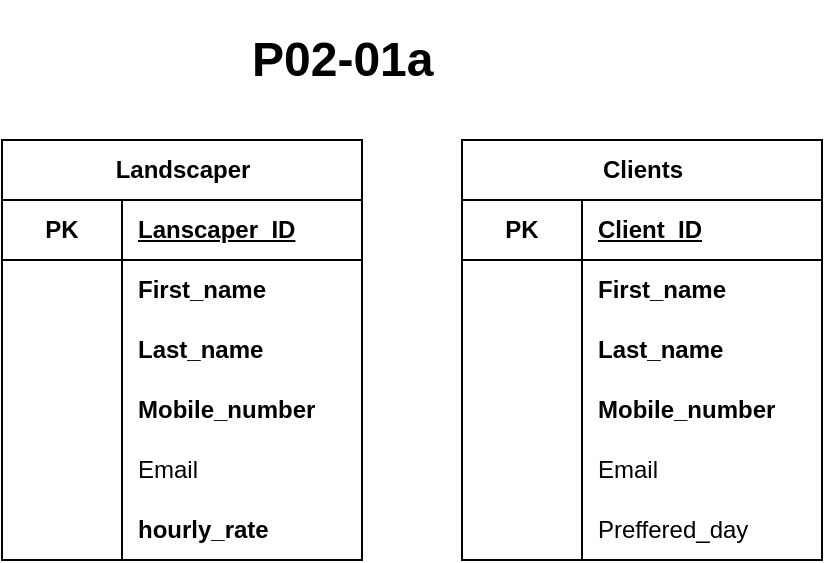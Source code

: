 <mxfile version="21.7.5" type="device" pages="3">
  <diagram name="P02-01a" id="8rlnsnydjbTaOSt92JZn">
    <mxGraphModel dx="1036" dy="623" grid="1" gridSize="10" guides="1" tooltips="1" connect="1" arrows="1" fold="1" page="1" pageScale="1" pageWidth="850" pageHeight="1100" math="0" shadow="0">
      <root>
        <mxCell id="0" />
        <mxCell id="1" parent="0" />
        <mxCell id="gQ7VVWa4qdXKdMs_PGCE-3" value="Landscaper" style="shape=table;startSize=30;container=1;collapsible=1;childLayout=tableLayout;fixedRows=1;rowLines=0;fontStyle=1;align=center;resizeLast=1;html=1;" parent="1" vertex="1">
          <mxGeometry x="30" y="120" width="180" height="210" as="geometry" />
        </mxCell>
        <mxCell id="gQ7VVWa4qdXKdMs_PGCE-4" value="" style="shape=tableRow;horizontal=0;startSize=0;swimlaneHead=0;swimlaneBody=0;fillColor=none;collapsible=0;dropTarget=0;points=[[0,0.5],[1,0.5]];portConstraint=eastwest;top=0;left=0;right=0;bottom=1;" parent="gQ7VVWa4qdXKdMs_PGCE-3" vertex="1">
          <mxGeometry y="30" width="180" height="30" as="geometry" />
        </mxCell>
        <mxCell id="gQ7VVWa4qdXKdMs_PGCE-5" value="PK" style="shape=partialRectangle;connectable=0;fillColor=none;top=0;left=0;bottom=0;right=0;fontStyle=1;overflow=hidden;whiteSpace=wrap;html=1;" parent="gQ7VVWa4qdXKdMs_PGCE-4" vertex="1">
          <mxGeometry width="60" height="30" as="geometry">
            <mxRectangle width="60" height="30" as="alternateBounds" />
          </mxGeometry>
        </mxCell>
        <mxCell id="gQ7VVWa4qdXKdMs_PGCE-6" value="Lanscaper_ID" style="shape=partialRectangle;connectable=0;fillColor=none;top=0;left=0;bottom=0;right=0;align=left;spacingLeft=6;fontStyle=5;overflow=hidden;whiteSpace=wrap;html=1;" parent="gQ7VVWa4qdXKdMs_PGCE-4" vertex="1">
          <mxGeometry x="60" width="120" height="30" as="geometry">
            <mxRectangle width="120" height="30" as="alternateBounds" />
          </mxGeometry>
        </mxCell>
        <mxCell id="gQ7VVWa4qdXKdMs_PGCE-7" value="" style="shape=tableRow;horizontal=0;startSize=0;swimlaneHead=0;swimlaneBody=0;fillColor=none;collapsible=0;dropTarget=0;points=[[0,0.5],[1,0.5]];portConstraint=eastwest;top=0;left=0;right=0;bottom=0;" parent="gQ7VVWa4qdXKdMs_PGCE-3" vertex="1">
          <mxGeometry y="60" width="180" height="30" as="geometry" />
        </mxCell>
        <mxCell id="gQ7VVWa4qdXKdMs_PGCE-8" value="" style="shape=partialRectangle;connectable=0;fillColor=none;top=0;left=0;bottom=0;right=0;editable=1;overflow=hidden;whiteSpace=wrap;html=1;" parent="gQ7VVWa4qdXKdMs_PGCE-7" vertex="1">
          <mxGeometry width="60" height="30" as="geometry">
            <mxRectangle width="60" height="30" as="alternateBounds" />
          </mxGeometry>
        </mxCell>
        <mxCell id="gQ7VVWa4qdXKdMs_PGCE-9" value="First_name" style="shape=partialRectangle;connectable=0;fillColor=none;top=0;left=0;bottom=0;right=0;align=left;spacingLeft=6;overflow=hidden;whiteSpace=wrap;html=1;fontStyle=1" parent="gQ7VVWa4qdXKdMs_PGCE-7" vertex="1">
          <mxGeometry x="60" width="120" height="30" as="geometry">
            <mxRectangle width="120" height="30" as="alternateBounds" />
          </mxGeometry>
        </mxCell>
        <mxCell id="gQ7VVWa4qdXKdMs_PGCE-10" value="" style="shape=tableRow;horizontal=0;startSize=0;swimlaneHead=0;swimlaneBody=0;fillColor=none;collapsible=0;dropTarget=0;points=[[0,0.5],[1,0.5]];portConstraint=eastwest;top=0;left=0;right=0;bottom=0;" parent="gQ7VVWa4qdXKdMs_PGCE-3" vertex="1">
          <mxGeometry y="90" width="180" height="30" as="geometry" />
        </mxCell>
        <mxCell id="gQ7VVWa4qdXKdMs_PGCE-11" value="" style="shape=partialRectangle;connectable=0;fillColor=none;top=0;left=0;bottom=0;right=0;editable=1;overflow=hidden;whiteSpace=wrap;html=1;" parent="gQ7VVWa4qdXKdMs_PGCE-10" vertex="1">
          <mxGeometry width="60" height="30" as="geometry">
            <mxRectangle width="60" height="30" as="alternateBounds" />
          </mxGeometry>
        </mxCell>
        <mxCell id="gQ7VVWa4qdXKdMs_PGCE-12" value="Last_name" style="shape=partialRectangle;connectable=0;fillColor=none;top=0;left=0;bottom=0;right=0;align=left;spacingLeft=6;overflow=hidden;whiteSpace=wrap;html=1;fontStyle=1" parent="gQ7VVWa4qdXKdMs_PGCE-10" vertex="1">
          <mxGeometry x="60" width="120" height="30" as="geometry">
            <mxRectangle width="120" height="30" as="alternateBounds" />
          </mxGeometry>
        </mxCell>
        <mxCell id="gQ7VVWa4qdXKdMs_PGCE-13" value="" style="shape=tableRow;horizontal=0;startSize=0;swimlaneHead=0;swimlaneBody=0;fillColor=none;collapsible=0;dropTarget=0;points=[[0,0.5],[1,0.5]];portConstraint=eastwest;top=0;left=0;right=0;bottom=0;" parent="gQ7VVWa4qdXKdMs_PGCE-3" vertex="1">
          <mxGeometry y="120" width="180" height="30" as="geometry" />
        </mxCell>
        <mxCell id="gQ7VVWa4qdXKdMs_PGCE-14" value="" style="shape=partialRectangle;connectable=0;fillColor=none;top=0;left=0;bottom=0;right=0;editable=1;overflow=hidden;whiteSpace=wrap;html=1;fontStyle=1" parent="gQ7VVWa4qdXKdMs_PGCE-13" vertex="1">
          <mxGeometry width="60" height="30" as="geometry">
            <mxRectangle width="60" height="30" as="alternateBounds" />
          </mxGeometry>
        </mxCell>
        <mxCell id="gQ7VVWa4qdXKdMs_PGCE-15" value="Mobile_number" style="shape=partialRectangle;connectable=0;fillColor=none;top=0;left=0;bottom=0;right=0;align=left;spacingLeft=6;overflow=hidden;whiteSpace=wrap;html=1;fontStyle=1" parent="gQ7VVWa4qdXKdMs_PGCE-13" vertex="1">
          <mxGeometry x="60" width="120" height="30" as="geometry">
            <mxRectangle width="120" height="30" as="alternateBounds" />
          </mxGeometry>
        </mxCell>
        <mxCell id="gQ7VVWa4qdXKdMs_PGCE-16" value="" style="shape=tableRow;horizontal=0;startSize=0;swimlaneHead=0;swimlaneBody=0;fillColor=none;collapsible=0;dropTarget=0;points=[[0,0.5],[1,0.5]];portConstraint=eastwest;top=0;left=0;right=0;bottom=0;" parent="gQ7VVWa4qdXKdMs_PGCE-3" vertex="1">
          <mxGeometry y="150" width="180" height="30" as="geometry" />
        </mxCell>
        <mxCell id="gQ7VVWa4qdXKdMs_PGCE-17" value="" style="shape=partialRectangle;connectable=0;fillColor=none;top=0;left=0;bottom=0;right=0;editable=1;overflow=hidden;whiteSpace=wrap;html=1;" parent="gQ7VVWa4qdXKdMs_PGCE-16" vertex="1">
          <mxGeometry width="60" height="30" as="geometry">
            <mxRectangle width="60" height="30" as="alternateBounds" />
          </mxGeometry>
        </mxCell>
        <mxCell id="gQ7VVWa4qdXKdMs_PGCE-18" value="Email" style="shape=partialRectangle;connectable=0;fillColor=none;top=0;left=0;bottom=0;right=0;align=left;spacingLeft=6;overflow=hidden;whiteSpace=wrap;html=1;" parent="gQ7VVWa4qdXKdMs_PGCE-16" vertex="1">
          <mxGeometry x="60" width="120" height="30" as="geometry">
            <mxRectangle width="120" height="30" as="alternateBounds" />
          </mxGeometry>
        </mxCell>
        <mxCell id="gQ7VVWa4qdXKdMs_PGCE-19" value="" style="shape=tableRow;horizontal=0;startSize=0;swimlaneHead=0;swimlaneBody=0;fillColor=none;collapsible=0;dropTarget=0;points=[[0,0.5],[1,0.5]];portConstraint=eastwest;top=0;left=0;right=0;bottom=0;" parent="gQ7VVWa4qdXKdMs_PGCE-3" vertex="1">
          <mxGeometry y="180" width="180" height="30" as="geometry" />
        </mxCell>
        <mxCell id="gQ7VVWa4qdXKdMs_PGCE-20" value="" style="shape=partialRectangle;connectable=0;fillColor=none;top=0;left=0;bottom=0;right=0;editable=1;overflow=hidden;whiteSpace=wrap;html=1;" parent="gQ7VVWa4qdXKdMs_PGCE-19" vertex="1">
          <mxGeometry width="60" height="30" as="geometry">
            <mxRectangle width="60" height="30" as="alternateBounds" />
          </mxGeometry>
        </mxCell>
        <mxCell id="gQ7VVWa4qdXKdMs_PGCE-21" value="hourly_rate" style="shape=partialRectangle;connectable=0;fillColor=none;top=0;left=0;bottom=0;right=0;align=left;spacingLeft=6;overflow=hidden;whiteSpace=wrap;html=1;fontStyle=1" parent="gQ7VVWa4qdXKdMs_PGCE-19" vertex="1">
          <mxGeometry x="60" width="120" height="30" as="geometry">
            <mxRectangle width="120" height="30" as="alternateBounds" />
          </mxGeometry>
        </mxCell>
        <mxCell id="gQ7VVWa4qdXKdMs_PGCE-22" value="Clients" style="shape=table;startSize=30;container=1;collapsible=1;childLayout=tableLayout;fixedRows=1;rowLines=0;fontStyle=1;align=center;resizeLast=1;html=1;" parent="1" vertex="1">
          <mxGeometry x="260" y="120" width="180" height="210" as="geometry" />
        </mxCell>
        <mxCell id="gQ7VVWa4qdXKdMs_PGCE-23" value="" style="shape=tableRow;horizontal=0;startSize=0;swimlaneHead=0;swimlaneBody=0;fillColor=none;collapsible=0;dropTarget=0;points=[[0,0.5],[1,0.5]];portConstraint=eastwest;top=0;left=0;right=0;bottom=1;" parent="gQ7VVWa4qdXKdMs_PGCE-22" vertex="1">
          <mxGeometry y="30" width="180" height="30" as="geometry" />
        </mxCell>
        <mxCell id="gQ7VVWa4qdXKdMs_PGCE-24" value="PK" style="shape=partialRectangle;connectable=0;fillColor=none;top=0;left=0;bottom=0;right=0;fontStyle=1;overflow=hidden;whiteSpace=wrap;html=1;" parent="gQ7VVWa4qdXKdMs_PGCE-23" vertex="1">
          <mxGeometry width="60" height="30" as="geometry">
            <mxRectangle width="60" height="30" as="alternateBounds" />
          </mxGeometry>
        </mxCell>
        <mxCell id="gQ7VVWa4qdXKdMs_PGCE-25" value="Client_ID" style="shape=partialRectangle;connectable=0;fillColor=none;top=0;left=0;bottom=0;right=0;align=left;spacingLeft=6;fontStyle=5;overflow=hidden;whiteSpace=wrap;html=1;" parent="gQ7VVWa4qdXKdMs_PGCE-23" vertex="1">
          <mxGeometry x="60" width="120" height="30" as="geometry">
            <mxRectangle width="120" height="30" as="alternateBounds" />
          </mxGeometry>
        </mxCell>
        <mxCell id="gQ7VVWa4qdXKdMs_PGCE-26" value="" style="shape=tableRow;horizontal=0;startSize=0;swimlaneHead=0;swimlaneBody=0;fillColor=none;collapsible=0;dropTarget=0;points=[[0,0.5],[1,0.5]];portConstraint=eastwest;top=0;left=0;right=0;bottom=0;" parent="gQ7VVWa4qdXKdMs_PGCE-22" vertex="1">
          <mxGeometry y="60" width="180" height="30" as="geometry" />
        </mxCell>
        <mxCell id="gQ7VVWa4qdXKdMs_PGCE-27" value="" style="shape=partialRectangle;connectable=0;fillColor=none;top=0;left=0;bottom=0;right=0;editable=1;overflow=hidden;whiteSpace=wrap;html=1;" parent="gQ7VVWa4qdXKdMs_PGCE-26" vertex="1">
          <mxGeometry width="60" height="30" as="geometry">
            <mxRectangle width="60" height="30" as="alternateBounds" />
          </mxGeometry>
        </mxCell>
        <mxCell id="gQ7VVWa4qdXKdMs_PGCE-28" value="First_name" style="shape=partialRectangle;connectable=0;fillColor=none;top=0;left=0;bottom=0;right=0;align=left;spacingLeft=6;overflow=hidden;whiteSpace=wrap;html=1;fontStyle=1" parent="gQ7VVWa4qdXKdMs_PGCE-26" vertex="1">
          <mxGeometry x="60" width="120" height="30" as="geometry">
            <mxRectangle width="120" height="30" as="alternateBounds" />
          </mxGeometry>
        </mxCell>
        <mxCell id="gQ7VVWa4qdXKdMs_PGCE-29" value="" style="shape=tableRow;horizontal=0;startSize=0;swimlaneHead=0;swimlaneBody=0;fillColor=none;collapsible=0;dropTarget=0;points=[[0,0.5],[1,0.5]];portConstraint=eastwest;top=0;left=0;right=0;bottom=0;" parent="gQ7VVWa4qdXKdMs_PGCE-22" vertex="1">
          <mxGeometry y="90" width="180" height="30" as="geometry" />
        </mxCell>
        <mxCell id="gQ7VVWa4qdXKdMs_PGCE-30" value="" style="shape=partialRectangle;connectable=0;fillColor=none;top=0;left=0;bottom=0;right=0;editable=1;overflow=hidden;whiteSpace=wrap;html=1;" parent="gQ7VVWa4qdXKdMs_PGCE-29" vertex="1">
          <mxGeometry width="60" height="30" as="geometry">
            <mxRectangle width="60" height="30" as="alternateBounds" />
          </mxGeometry>
        </mxCell>
        <mxCell id="gQ7VVWa4qdXKdMs_PGCE-31" value="Last_name" style="shape=partialRectangle;connectable=0;fillColor=none;top=0;left=0;bottom=0;right=0;align=left;spacingLeft=6;overflow=hidden;whiteSpace=wrap;html=1;fontStyle=1" parent="gQ7VVWa4qdXKdMs_PGCE-29" vertex="1">
          <mxGeometry x="60" width="120" height="30" as="geometry">
            <mxRectangle width="120" height="30" as="alternateBounds" />
          </mxGeometry>
        </mxCell>
        <mxCell id="gQ7VVWa4qdXKdMs_PGCE-32" value="" style="shape=tableRow;horizontal=0;startSize=0;swimlaneHead=0;swimlaneBody=0;fillColor=none;collapsible=0;dropTarget=0;points=[[0,0.5],[1,0.5]];portConstraint=eastwest;top=0;left=0;right=0;bottom=0;" parent="gQ7VVWa4qdXKdMs_PGCE-22" vertex="1">
          <mxGeometry y="120" width="180" height="30" as="geometry" />
        </mxCell>
        <mxCell id="gQ7VVWa4qdXKdMs_PGCE-33" value="" style="shape=partialRectangle;connectable=0;fillColor=none;top=0;left=0;bottom=0;right=0;editable=1;overflow=hidden;whiteSpace=wrap;html=1;fontStyle=1" parent="gQ7VVWa4qdXKdMs_PGCE-32" vertex="1">
          <mxGeometry width="60" height="30" as="geometry">
            <mxRectangle width="60" height="30" as="alternateBounds" />
          </mxGeometry>
        </mxCell>
        <mxCell id="gQ7VVWa4qdXKdMs_PGCE-34" value="Mobile_number" style="shape=partialRectangle;connectable=0;fillColor=none;top=0;left=0;bottom=0;right=0;align=left;spacingLeft=6;overflow=hidden;whiteSpace=wrap;html=1;fontStyle=1" parent="gQ7VVWa4qdXKdMs_PGCE-32" vertex="1">
          <mxGeometry x="60" width="120" height="30" as="geometry">
            <mxRectangle width="120" height="30" as="alternateBounds" />
          </mxGeometry>
        </mxCell>
        <mxCell id="gQ7VVWa4qdXKdMs_PGCE-35" value="" style="shape=tableRow;horizontal=0;startSize=0;swimlaneHead=0;swimlaneBody=0;fillColor=none;collapsible=0;dropTarget=0;points=[[0,0.5],[1,0.5]];portConstraint=eastwest;top=0;left=0;right=0;bottom=0;" parent="gQ7VVWa4qdXKdMs_PGCE-22" vertex="1">
          <mxGeometry y="150" width="180" height="30" as="geometry" />
        </mxCell>
        <mxCell id="gQ7VVWa4qdXKdMs_PGCE-36" value="" style="shape=partialRectangle;connectable=0;fillColor=none;top=0;left=0;bottom=0;right=0;editable=1;overflow=hidden;whiteSpace=wrap;html=1;" parent="gQ7VVWa4qdXKdMs_PGCE-35" vertex="1">
          <mxGeometry width="60" height="30" as="geometry">
            <mxRectangle width="60" height="30" as="alternateBounds" />
          </mxGeometry>
        </mxCell>
        <mxCell id="gQ7VVWa4qdXKdMs_PGCE-37" value="Email" style="shape=partialRectangle;connectable=0;fillColor=none;top=0;left=0;bottom=0;right=0;align=left;spacingLeft=6;overflow=hidden;whiteSpace=wrap;html=1;" parent="gQ7VVWa4qdXKdMs_PGCE-35" vertex="1">
          <mxGeometry x="60" width="120" height="30" as="geometry">
            <mxRectangle width="120" height="30" as="alternateBounds" />
          </mxGeometry>
        </mxCell>
        <mxCell id="gQ7VVWa4qdXKdMs_PGCE-38" value="" style="shape=tableRow;horizontal=0;startSize=0;swimlaneHead=0;swimlaneBody=0;fillColor=none;collapsible=0;dropTarget=0;points=[[0,0.5],[1,0.5]];portConstraint=eastwest;top=0;left=0;right=0;bottom=0;" parent="gQ7VVWa4qdXKdMs_PGCE-22" vertex="1">
          <mxGeometry y="180" width="180" height="30" as="geometry" />
        </mxCell>
        <mxCell id="gQ7VVWa4qdXKdMs_PGCE-39" value="" style="shape=partialRectangle;connectable=0;fillColor=none;top=0;left=0;bottom=0;right=0;editable=1;overflow=hidden;whiteSpace=wrap;html=1;" parent="gQ7VVWa4qdXKdMs_PGCE-38" vertex="1">
          <mxGeometry width="60" height="30" as="geometry">
            <mxRectangle width="60" height="30" as="alternateBounds" />
          </mxGeometry>
        </mxCell>
        <mxCell id="gQ7VVWa4qdXKdMs_PGCE-40" value="Preffered_day" style="shape=partialRectangle;connectable=0;fillColor=none;top=0;left=0;bottom=0;right=0;align=left;spacingLeft=6;overflow=hidden;whiteSpace=wrap;html=1;" parent="gQ7VVWa4qdXKdMs_PGCE-38" vertex="1">
          <mxGeometry x="60" width="120" height="30" as="geometry">
            <mxRectangle width="120" height="30" as="alternateBounds" />
          </mxGeometry>
        </mxCell>
        <mxCell id="yGjc_L1FyHLTbpRSz5yt-1" value="&lt;h1&gt;P02-01a&lt;/h1&gt;" style="text;html=1;strokeColor=none;fillColor=none;spacing=5;spacingTop=-20;whiteSpace=wrap;overflow=hidden;rounded=0;" parent="1" vertex="1">
          <mxGeometry x="150" y="60" width="120" height="50" as="geometry" />
        </mxCell>
      </root>
    </mxGraphModel>
  </diagram>
  <diagram id="_jl4RVrK1EUsQB-1XkYa" name="P02-01b">
    <mxGraphModel dx="1036" dy="623" grid="1" gridSize="10" guides="1" tooltips="1" connect="1" arrows="1" fold="1" page="1" pageScale="1" pageWidth="850" pageHeight="1100" math="0" shadow="0">
      <root>
        <mxCell id="0" />
        <mxCell id="1" parent="0" />
        <mxCell id="8d0eR7FGKR-fixm2H99I-1" value="Landscaper" style="shape=table;startSize=30;container=1;collapsible=1;childLayout=tableLayout;fixedRows=1;rowLines=0;fontStyle=1;align=center;resizeLast=1;html=1;" parent="1" vertex="1">
          <mxGeometry x="20" y="150" width="180" height="210" as="geometry" />
        </mxCell>
        <mxCell id="8d0eR7FGKR-fixm2H99I-2" value="" style="shape=tableRow;horizontal=0;startSize=0;swimlaneHead=0;swimlaneBody=0;fillColor=none;collapsible=0;dropTarget=0;points=[[0,0.5],[1,0.5]];portConstraint=eastwest;top=0;left=0;right=0;bottom=1;" parent="8d0eR7FGKR-fixm2H99I-1" vertex="1">
          <mxGeometry y="30" width="180" height="30" as="geometry" />
        </mxCell>
        <mxCell id="8d0eR7FGKR-fixm2H99I-3" value="PK" style="shape=partialRectangle;connectable=0;fillColor=none;top=0;left=0;bottom=0;right=0;fontStyle=1;overflow=hidden;whiteSpace=wrap;html=1;" parent="8d0eR7FGKR-fixm2H99I-2" vertex="1">
          <mxGeometry width="60" height="30" as="geometry">
            <mxRectangle width="60" height="30" as="alternateBounds" />
          </mxGeometry>
        </mxCell>
        <mxCell id="8d0eR7FGKR-fixm2H99I-4" value="Lanscaper_ID" style="shape=partialRectangle;connectable=0;fillColor=none;top=0;left=0;bottom=0;right=0;align=left;spacingLeft=6;fontStyle=5;overflow=hidden;whiteSpace=wrap;html=1;" parent="8d0eR7FGKR-fixm2H99I-2" vertex="1">
          <mxGeometry x="60" width="120" height="30" as="geometry">
            <mxRectangle width="120" height="30" as="alternateBounds" />
          </mxGeometry>
        </mxCell>
        <mxCell id="8d0eR7FGKR-fixm2H99I-5" value="" style="shape=tableRow;horizontal=0;startSize=0;swimlaneHead=0;swimlaneBody=0;fillColor=none;collapsible=0;dropTarget=0;points=[[0,0.5],[1,0.5]];portConstraint=eastwest;top=0;left=0;right=0;bottom=0;" parent="8d0eR7FGKR-fixm2H99I-1" vertex="1">
          <mxGeometry y="60" width="180" height="30" as="geometry" />
        </mxCell>
        <mxCell id="8d0eR7FGKR-fixm2H99I-6" value="" style="shape=partialRectangle;connectable=0;fillColor=none;top=0;left=0;bottom=0;right=0;editable=1;overflow=hidden;whiteSpace=wrap;html=1;" parent="8d0eR7FGKR-fixm2H99I-5" vertex="1">
          <mxGeometry width="60" height="30" as="geometry">
            <mxRectangle width="60" height="30" as="alternateBounds" />
          </mxGeometry>
        </mxCell>
        <mxCell id="8d0eR7FGKR-fixm2H99I-7" value="First_name" style="shape=partialRectangle;connectable=0;fillColor=none;top=0;left=0;bottom=0;right=0;align=left;spacingLeft=6;overflow=hidden;whiteSpace=wrap;html=1;fontStyle=1" parent="8d0eR7FGKR-fixm2H99I-5" vertex="1">
          <mxGeometry x="60" width="120" height="30" as="geometry">
            <mxRectangle width="120" height="30" as="alternateBounds" />
          </mxGeometry>
        </mxCell>
        <mxCell id="8d0eR7FGKR-fixm2H99I-8" value="" style="shape=tableRow;horizontal=0;startSize=0;swimlaneHead=0;swimlaneBody=0;fillColor=none;collapsible=0;dropTarget=0;points=[[0,0.5],[1,0.5]];portConstraint=eastwest;top=0;left=0;right=0;bottom=0;" parent="8d0eR7FGKR-fixm2H99I-1" vertex="1">
          <mxGeometry y="90" width="180" height="30" as="geometry" />
        </mxCell>
        <mxCell id="8d0eR7FGKR-fixm2H99I-9" value="" style="shape=partialRectangle;connectable=0;fillColor=none;top=0;left=0;bottom=0;right=0;editable=1;overflow=hidden;whiteSpace=wrap;html=1;" parent="8d0eR7FGKR-fixm2H99I-8" vertex="1">
          <mxGeometry width="60" height="30" as="geometry">
            <mxRectangle width="60" height="30" as="alternateBounds" />
          </mxGeometry>
        </mxCell>
        <mxCell id="8d0eR7FGKR-fixm2H99I-10" value="Last_name" style="shape=partialRectangle;connectable=0;fillColor=none;top=0;left=0;bottom=0;right=0;align=left;spacingLeft=6;overflow=hidden;whiteSpace=wrap;html=1;fontStyle=1" parent="8d0eR7FGKR-fixm2H99I-8" vertex="1">
          <mxGeometry x="60" width="120" height="30" as="geometry">
            <mxRectangle width="120" height="30" as="alternateBounds" />
          </mxGeometry>
        </mxCell>
        <mxCell id="8d0eR7FGKR-fixm2H99I-11" value="" style="shape=tableRow;horizontal=0;startSize=0;swimlaneHead=0;swimlaneBody=0;fillColor=none;collapsible=0;dropTarget=0;points=[[0,0.5],[1,0.5]];portConstraint=eastwest;top=0;left=0;right=0;bottom=0;" parent="8d0eR7FGKR-fixm2H99I-1" vertex="1">
          <mxGeometry y="120" width="180" height="30" as="geometry" />
        </mxCell>
        <mxCell id="8d0eR7FGKR-fixm2H99I-12" value="" style="shape=partialRectangle;connectable=0;fillColor=none;top=0;left=0;bottom=0;right=0;editable=1;overflow=hidden;whiteSpace=wrap;html=1;fontStyle=1" parent="8d0eR7FGKR-fixm2H99I-11" vertex="1">
          <mxGeometry width="60" height="30" as="geometry">
            <mxRectangle width="60" height="30" as="alternateBounds" />
          </mxGeometry>
        </mxCell>
        <mxCell id="8d0eR7FGKR-fixm2H99I-13" value="Mobile_number" style="shape=partialRectangle;connectable=0;fillColor=none;top=0;left=0;bottom=0;right=0;align=left;spacingLeft=6;overflow=hidden;whiteSpace=wrap;html=1;fontStyle=1" parent="8d0eR7FGKR-fixm2H99I-11" vertex="1">
          <mxGeometry x="60" width="120" height="30" as="geometry">
            <mxRectangle width="120" height="30" as="alternateBounds" />
          </mxGeometry>
        </mxCell>
        <mxCell id="8d0eR7FGKR-fixm2H99I-14" value="" style="shape=tableRow;horizontal=0;startSize=0;swimlaneHead=0;swimlaneBody=0;fillColor=none;collapsible=0;dropTarget=0;points=[[0,0.5],[1,0.5]];portConstraint=eastwest;top=0;left=0;right=0;bottom=0;" parent="8d0eR7FGKR-fixm2H99I-1" vertex="1">
          <mxGeometry y="150" width="180" height="30" as="geometry" />
        </mxCell>
        <mxCell id="8d0eR7FGKR-fixm2H99I-15" value="" style="shape=partialRectangle;connectable=0;fillColor=none;top=0;left=0;bottom=0;right=0;editable=1;overflow=hidden;whiteSpace=wrap;html=1;" parent="8d0eR7FGKR-fixm2H99I-14" vertex="1">
          <mxGeometry width="60" height="30" as="geometry">
            <mxRectangle width="60" height="30" as="alternateBounds" />
          </mxGeometry>
        </mxCell>
        <mxCell id="8d0eR7FGKR-fixm2H99I-16" value="Email" style="shape=partialRectangle;connectable=0;fillColor=none;top=0;left=0;bottom=0;right=0;align=left;spacingLeft=6;overflow=hidden;whiteSpace=wrap;html=1;" parent="8d0eR7FGKR-fixm2H99I-14" vertex="1">
          <mxGeometry x="60" width="120" height="30" as="geometry">
            <mxRectangle width="120" height="30" as="alternateBounds" />
          </mxGeometry>
        </mxCell>
        <mxCell id="8d0eR7FGKR-fixm2H99I-17" value="" style="shape=tableRow;horizontal=0;startSize=0;swimlaneHead=0;swimlaneBody=0;fillColor=none;collapsible=0;dropTarget=0;points=[[0,0.5],[1,0.5]];portConstraint=eastwest;top=0;left=0;right=0;bottom=0;" parent="8d0eR7FGKR-fixm2H99I-1" vertex="1">
          <mxGeometry y="180" width="180" height="30" as="geometry" />
        </mxCell>
        <mxCell id="8d0eR7FGKR-fixm2H99I-18" value="" style="shape=partialRectangle;connectable=0;fillColor=none;top=0;left=0;bottom=0;right=0;editable=1;overflow=hidden;whiteSpace=wrap;html=1;fontStyle=1" parent="8d0eR7FGKR-fixm2H99I-17" vertex="1">
          <mxGeometry width="60" height="30" as="geometry">
            <mxRectangle width="60" height="30" as="alternateBounds" />
          </mxGeometry>
        </mxCell>
        <mxCell id="8d0eR7FGKR-fixm2H99I-19" value="hourly_rate" style="shape=partialRectangle;connectable=0;fillColor=none;top=0;left=0;bottom=0;right=0;align=left;spacingLeft=6;overflow=hidden;whiteSpace=wrap;html=1;fontStyle=1" parent="8d0eR7FGKR-fixm2H99I-17" vertex="1">
          <mxGeometry x="60" width="120" height="30" as="geometry">
            <mxRectangle width="120" height="30" as="alternateBounds" />
          </mxGeometry>
        </mxCell>
        <mxCell id="8d0eR7FGKR-fixm2H99I-20" value="Client" style="shape=table;startSize=30;container=1;collapsible=1;childLayout=tableLayout;fixedRows=1;rowLines=0;fontStyle=1;align=center;resizeLast=1;html=1;" parent="1" vertex="1">
          <mxGeometry x="520" y="170" width="180" height="240" as="geometry" />
        </mxCell>
        <mxCell id="8d0eR7FGKR-fixm2H99I-21" value="" style="shape=tableRow;horizontal=0;startSize=0;swimlaneHead=0;swimlaneBody=0;fillColor=none;collapsible=0;dropTarget=0;points=[[0,0.5],[1,0.5]];portConstraint=eastwest;top=0;left=0;right=0;bottom=1;" parent="8d0eR7FGKR-fixm2H99I-20" vertex="1">
          <mxGeometry y="30" width="180" height="30" as="geometry" />
        </mxCell>
        <mxCell id="8d0eR7FGKR-fixm2H99I-22" value="PK" style="shape=partialRectangle;connectable=0;fillColor=none;top=0;left=0;bottom=0;right=0;fontStyle=1;overflow=hidden;whiteSpace=wrap;html=1;" parent="8d0eR7FGKR-fixm2H99I-21" vertex="1">
          <mxGeometry width="60" height="30" as="geometry">
            <mxRectangle width="60" height="30" as="alternateBounds" />
          </mxGeometry>
        </mxCell>
        <mxCell id="8d0eR7FGKR-fixm2H99I-23" value="Client_ID" style="shape=partialRectangle;connectable=0;fillColor=none;top=0;left=0;bottom=0;right=0;align=left;spacingLeft=6;fontStyle=5;overflow=hidden;whiteSpace=wrap;html=1;" parent="8d0eR7FGKR-fixm2H99I-21" vertex="1">
          <mxGeometry x="60" width="120" height="30" as="geometry">
            <mxRectangle width="120" height="30" as="alternateBounds" />
          </mxGeometry>
        </mxCell>
        <mxCell id="8d0eR7FGKR-fixm2H99I-24" value="" style="shape=tableRow;horizontal=0;startSize=0;swimlaneHead=0;swimlaneBody=0;fillColor=none;collapsible=0;dropTarget=0;points=[[0,0.5],[1,0.5]];portConstraint=eastwest;top=0;left=0;right=0;bottom=0;" parent="8d0eR7FGKR-fixm2H99I-20" vertex="1">
          <mxGeometry y="60" width="180" height="30" as="geometry" />
        </mxCell>
        <mxCell id="8d0eR7FGKR-fixm2H99I-25" value="" style="shape=partialRectangle;connectable=0;fillColor=none;top=0;left=0;bottom=0;right=0;editable=1;overflow=hidden;whiteSpace=wrap;html=1;" parent="8d0eR7FGKR-fixm2H99I-24" vertex="1">
          <mxGeometry width="60" height="30" as="geometry">
            <mxRectangle width="60" height="30" as="alternateBounds" />
          </mxGeometry>
        </mxCell>
        <mxCell id="8d0eR7FGKR-fixm2H99I-26" value="First_name" style="shape=partialRectangle;connectable=0;fillColor=none;top=0;left=0;bottom=0;right=0;align=left;spacingLeft=6;overflow=hidden;whiteSpace=wrap;html=1;fontStyle=1" parent="8d0eR7FGKR-fixm2H99I-24" vertex="1">
          <mxGeometry x="60" width="120" height="30" as="geometry">
            <mxRectangle width="120" height="30" as="alternateBounds" />
          </mxGeometry>
        </mxCell>
        <mxCell id="8d0eR7FGKR-fixm2H99I-27" value="" style="shape=tableRow;horizontal=0;startSize=0;swimlaneHead=0;swimlaneBody=0;fillColor=none;collapsible=0;dropTarget=0;points=[[0,0.5],[1,0.5]];portConstraint=eastwest;top=0;left=0;right=0;bottom=0;" parent="8d0eR7FGKR-fixm2H99I-20" vertex="1">
          <mxGeometry y="90" width="180" height="30" as="geometry" />
        </mxCell>
        <mxCell id="8d0eR7FGKR-fixm2H99I-28" value="" style="shape=partialRectangle;connectable=0;fillColor=none;top=0;left=0;bottom=0;right=0;editable=1;overflow=hidden;whiteSpace=wrap;html=1;fontStyle=1" parent="8d0eR7FGKR-fixm2H99I-27" vertex="1">
          <mxGeometry width="60" height="30" as="geometry">
            <mxRectangle width="60" height="30" as="alternateBounds" />
          </mxGeometry>
        </mxCell>
        <mxCell id="8d0eR7FGKR-fixm2H99I-29" value="Last_name" style="shape=partialRectangle;connectable=0;fillColor=none;top=0;left=0;bottom=0;right=0;align=left;spacingLeft=6;overflow=hidden;whiteSpace=wrap;html=1;fontStyle=1" parent="8d0eR7FGKR-fixm2H99I-27" vertex="1">
          <mxGeometry x="60" width="120" height="30" as="geometry">
            <mxRectangle width="120" height="30" as="alternateBounds" />
          </mxGeometry>
        </mxCell>
        <mxCell id="8d0eR7FGKR-fixm2H99I-30" value="" style="shape=tableRow;horizontal=0;startSize=0;swimlaneHead=0;swimlaneBody=0;fillColor=none;collapsible=0;dropTarget=0;points=[[0,0.5],[1,0.5]];portConstraint=eastwest;top=0;left=0;right=0;bottom=0;" parent="8d0eR7FGKR-fixm2H99I-20" vertex="1">
          <mxGeometry y="120" width="180" height="30" as="geometry" />
        </mxCell>
        <mxCell id="8d0eR7FGKR-fixm2H99I-31" value="" style="shape=partialRectangle;connectable=0;fillColor=none;top=0;left=0;bottom=0;right=0;editable=1;overflow=hidden;whiteSpace=wrap;html=1;fontStyle=1" parent="8d0eR7FGKR-fixm2H99I-30" vertex="1">
          <mxGeometry width="60" height="30" as="geometry">
            <mxRectangle width="60" height="30" as="alternateBounds" />
          </mxGeometry>
        </mxCell>
        <mxCell id="8d0eR7FGKR-fixm2H99I-32" value="Mobile_number" style="shape=partialRectangle;connectable=0;fillColor=none;top=0;left=0;bottom=0;right=0;align=left;spacingLeft=6;overflow=hidden;whiteSpace=wrap;html=1;fontStyle=1" parent="8d0eR7FGKR-fixm2H99I-30" vertex="1">
          <mxGeometry x="60" width="120" height="30" as="geometry">
            <mxRectangle width="120" height="30" as="alternateBounds" />
          </mxGeometry>
        </mxCell>
        <mxCell id="8d0eR7FGKR-fixm2H99I-33" value="" style="shape=tableRow;horizontal=0;startSize=0;swimlaneHead=0;swimlaneBody=0;fillColor=none;collapsible=0;dropTarget=0;points=[[0,0.5],[1,0.5]];portConstraint=eastwest;top=0;left=0;right=0;bottom=0;" parent="8d0eR7FGKR-fixm2H99I-20" vertex="1">
          <mxGeometry y="150" width="180" height="30" as="geometry" />
        </mxCell>
        <mxCell id="8d0eR7FGKR-fixm2H99I-34" value="" style="shape=partialRectangle;connectable=0;fillColor=none;top=0;left=0;bottom=0;right=0;editable=1;overflow=hidden;whiteSpace=wrap;html=1;" parent="8d0eR7FGKR-fixm2H99I-33" vertex="1">
          <mxGeometry width="60" height="30" as="geometry">
            <mxRectangle width="60" height="30" as="alternateBounds" />
          </mxGeometry>
        </mxCell>
        <mxCell id="8d0eR7FGKR-fixm2H99I-35" value="Email" style="shape=partialRectangle;connectable=0;fillColor=none;top=0;left=0;bottom=0;right=0;align=left;spacingLeft=6;overflow=hidden;whiteSpace=wrap;html=1;" parent="8d0eR7FGKR-fixm2H99I-33" vertex="1">
          <mxGeometry x="60" width="120" height="30" as="geometry">
            <mxRectangle width="120" height="30" as="alternateBounds" />
          </mxGeometry>
        </mxCell>
        <mxCell id="8d0eR7FGKR-fixm2H99I-36" value="" style="shape=tableRow;horizontal=0;startSize=0;swimlaneHead=0;swimlaneBody=0;fillColor=none;collapsible=0;dropTarget=0;points=[[0,0.5],[1,0.5]];portConstraint=eastwest;top=0;left=0;right=0;bottom=0;" parent="8d0eR7FGKR-fixm2H99I-20" vertex="1">
          <mxGeometry y="180" width="180" height="30" as="geometry" />
        </mxCell>
        <mxCell id="8d0eR7FGKR-fixm2H99I-37" value="" style="shape=partialRectangle;connectable=0;fillColor=none;top=0;left=0;bottom=0;right=0;editable=1;overflow=hidden;whiteSpace=wrap;html=1;" parent="8d0eR7FGKR-fixm2H99I-36" vertex="1">
          <mxGeometry width="60" height="30" as="geometry">
            <mxRectangle width="60" height="30" as="alternateBounds" />
          </mxGeometry>
        </mxCell>
        <mxCell id="8d0eR7FGKR-fixm2H99I-38" value="Preffered_day" style="shape=partialRectangle;connectable=0;fillColor=none;top=0;left=0;bottom=0;right=0;align=left;spacingLeft=6;overflow=hidden;whiteSpace=wrap;html=1;" parent="8d0eR7FGKR-fixm2H99I-36" vertex="1">
          <mxGeometry x="60" width="120" height="30" as="geometry">
            <mxRectangle width="120" height="30" as="alternateBounds" />
          </mxGeometry>
        </mxCell>
        <mxCell id="Ea5Vj7FOQ03tbXlrmzVE-1" value="" style="shape=tableRow;horizontal=0;startSize=0;swimlaneHead=0;swimlaneBody=0;fillColor=none;collapsible=0;dropTarget=0;points=[[0,0.5],[1,0.5]];portConstraint=eastwest;top=0;left=0;right=0;bottom=0;" parent="8d0eR7FGKR-fixm2H99I-20" vertex="1">
          <mxGeometry y="210" width="180" height="30" as="geometry" />
        </mxCell>
        <mxCell id="Ea5Vj7FOQ03tbXlrmzVE-2" value="FK" style="shape=partialRectangle;connectable=0;fillColor=none;top=0;left=0;bottom=0;right=0;editable=1;overflow=hidden;whiteSpace=wrap;html=1;" parent="Ea5Vj7FOQ03tbXlrmzVE-1" vertex="1">
          <mxGeometry width="60" height="30" as="geometry">
            <mxRectangle width="60" height="30" as="alternateBounds" />
          </mxGeometry>
        </mxCell>
        <mxCell id="Ea5Vj7FOQ03tbXlrmzVE-3" value="Landscaper_ID" style="shape=partialRectangle;connectable=0;fillColor=none;top=0;left=0;bottom=0;right=0;align=left;spacingLeft=6;overflow=hidden;whiteSpace=wrap;html=1;" parent="Ea5Vj7FOQ03tbXlrmzVE-1" vertex="1">
          <mxGeometry x="60" width="120" height="30" as="geometry">
            <mxRectangle width="120" height="30" as="alternateBounds" />
          </mxGeometry>
        </mxCell>
        <mxCell id="Ea5Vj7FOQ03tbXlrmzVE-21" value="" style="endArrow=ERzeroToMany;dashed=1;html=1;rounded=0;entryX=0;entryY=0.5;entryDx=0;entryDy=0;endFill=0;endSize=10;startSize=10;startArrow=none;startFill=0;exitX=0.5;exitY=1;exitDx=0;exitDy=0;" parent="1" source="Ea5Vj7FOQ03tbXlrmzVE-15" target="Ea5Vj7FOQ03tbXlrmzVE-1" edge="1">
          <mxGeometry width="50" height="50" relative="1" as="geometry">
            <mxPoint x="170" y="470" as="sourcePoint" />
            <mxPoint x="220" y="420" as="targetPoint" />
            <Array as="points">
              <mxPoint x="360" y="390" />
            </Array>
          </mxGeometry>
        </mxCell>
        <mxCell id="Ea5Vj7FOQ03tbXlrmzVE-22" value="" style="endArrow=none;dashed=1;html=1;rounded=0;exitX=1;exitY=0.5;exitDx=0;exitDy=0;startArrow=ERmandOne;startFill=0;endSize=10;startSize=10;" parent="1" source="8d0eR7FGKR-fixm2H99I-2" target="Ea5Vj7FOQ03tbXlrmzVE-15" edge="1">
          <mxGeometry width="50" height="50" relative="1" as="geometry">
            <mxPoint x="170" y="470" as="sourcePoint" />
            <mxPoint x="220" y="420" as="targetPoint" />
            <Array as="points">
              <mxPoint x="360" y="195" />
            </Array>
          </mxGeometry>
        </mxCell>
        <mxCell id="Ea5Vj7FOQ03tbXlrmzVE-15" value="&lt;b&gt;be assigned&lt;br&gt;be assigned to&lt;/b&gt;" style="text;html=1;strokeColor=none;fillColor=none;align=center;verticalAlign=middle;whiteSpace=wrap;rounded=0;" parent="1" vertex="1">
          <mxGeometry x="310" y="240" width="100" height="50" as="geometry" />
        </mxCell>
        <mxCell id="Ea5Vj7FOQ03tbXlrmzVE-26" value="&lt;div style=&quot;text-align: justify;&quot;&gt;&lt;b style=&quot;background-color: initial;&quot;&gt;&lt;font style=&quot;font-size: 12px;&quot;&gt;Each landscaper may &lt;font style=&quot;font-size: 12px;&quot; color=&quot;#009900&quot;&gt;be assigned&lt;/font&gt; &lt;font style=&quot;font-size: 12px;&quot; color=&quot;#0000cc&quot;&gt;zero, one or many&lt;/font&gt; Clients.&lt;/font&gt;&lt;/b&gt;&lt;/div&gt;&lt;b style=&quot;&quot;&gt;&lt;div style=&quot;text-align: justify;&quot;&gt;&lt;b style=&quot;background-color: initial;&quot;&gt;&lt;font style=&quot;font-size: 12px;&quot;&gt;Each Client&lt;font style=&quot;font-size: 12px;&quot; color=&quot;#00cc00&quot;&gt; be assigned to&lt;/font&gt; &lt;font style=&quot;font-size: 12px;&quot; color=&quot;#0000cc&quot;&gt;one and only&lt;/font&gt; Landscaper.&lt;/font&gt;&lt;/b&gt;&lt;/div&gt;&lt;/b&gt;" style="rounded=1;whiteSpace=wrap;html=1;dashed=1;" parent="1" vertex="1">
          <mxGeometry x="100" y="440" width="440" height="60" as="geometry" />
        </mxCell>
        <mxCell id="Ea5Vj7FOQ03tbXlrmzVE-29" style="edgeStyle=orthogonalEdgeStyle;rounded=0;orthogonalLoop=1;jettySize=auto;html=1;exitX=0.5;exitY=1;exitDx=0;exitDy=0;" parent="1" source="Ea5Vj7FOQ03tbXlrmzVE-15" target="Ea5Vj7FOQ03tbXlrmzVE-15" edge="1">
          <mxGeometry relative="1" as="geometry" />
        </mxCell>
        <mxCell id="Ea5Vj7FOQ03tbXlrmzVE-33" value="&lt;h1&gt;P02-01b&lt;/h1&gt;" style="text;html=1;strokeColor=none;fillColor=none;spacing=5;spacingTop=-20;whiteSpace=wrap;overflow=hidden;rounded=0;" parent="1" vertex="1">
          <mxGeometry x="150" y="60" width="120" height="50" as="geometry" />
        </mxCell>
      </root>
    </mxGraphModel>
  </diagram>
  <diagram name="P02-01c" id="VqQH_KgLQ_fSKQW9kYGo">
    <mxGraphModel dx="1036" dy="623" grid="1" gridSize="10" guides="1" tooltips="1" connect="1" arrows="1" fold="1" page="1" pageScale="1" pageWidth="850" pageHeight="1100" math="0" shadow="0">
      <root>
        <mxCell id="YzkTJk0yhaZ2ZWrC252v-0" />
        <mxCell id="YzkTJk0yhaZ2ZWrC252v-1" parent="YzkTJk0yhaZ2ZWrC252v-0" />
        <mxCell id="t1c3jEbMlZA4GQYcJbdF-0" value="Landscaper" style="shape=table;startSize=30;container=1;collapsible=1;childLayout=tableLayout;fixedRows=1;rowLines=0;fontStyle=1;align=center;resizeLast=1;html=1;" parent="YzkTJk0yhaZ2ZWrC252v-1" vertex="1">
          <mxGeometry x="20" y="150" width="180" height="210" as="geometry" />
        </mxCell>
        <mxCell id="t1c3jEbMlZA4GQYcJbdF-1" value="" style="shape=tableRow;horizontal=0;startSize=0;swimlaneHead=0;swimlaneBody=0;fillColor=none;collapsible=0;dropTarget=0;points=[[0,0.5],[1,0.5]];portConstraint=eastwest;top=0;left=0;right=0;bottom=1;" parent="t1c3jEbMlZA4GQYcJbdF-0" vertex="1">
          <mxGeometry y="30" width="180" height="30" as="geometry" />
        </mxCell>
        <mxCell id="t1c3jEbMlZA4GQYcJbdF-2" value="PK" style="shape=partialRectangle;connectable=0;fillColor=none;top=0;left=0;bottom=0;right=0;fontStyle=1;overflow=hidden;whiteSpace=wrap;html=1;" parent="t1c3jEbMlZA4GQYcJbdF-1" vertex="1">
          <mxGeometry width="60" height="30" as="geometry">
            <mxRectangle width="60" height="30" as="alternateBounds" />
          </mxGeometry>
        </mxCell>
        <mxCell id="t1c3jEbMlZA4GQYcJbdF-3" value="Lanscaper_ID" style="shape=partialRectangle;connectable=0;fillColor=none;top=0;left=0;bottom=0;right=0;align=left;spacingLeft=6;fontStyle=5;overflow=hidden;whiteSpace=wrap;html=1;" parent="t1c3jEbMlZA4GQYcJbdF-1" vertex="1">
          <mxGeometry x="60" width="120" height="30" as="geometry">
            <mxRectangle width="120" height="30" as="alternateBounds" />
          </mxGeometry>
        </mxCell>
        <mxCell id="t1c3jEbMlZA4GQYcJbdF-4" value="" style="shape=tableRow;horizontal=0;startSize=0;swimlaneHead=0;swimlaneBody=0;fillColor=none;collapsible=0;dropTarget=0;points=[[0,0.5],[1,0.5]];portConstraint=eastwest;top=0;left=0;right=0;bottom=0;" parent="t1c3jEbMlZA4GQYcJbdF-0" vertex="1">
          <mxGeometry y="60" width="180" height="30" as="geometry" />
        </mxCell>
        <mxCell id="t1c3jEbMlZA4GQYcJbdF-5" value="" style="shape=partialRectangle;connectable=0;fillColor=none;top=0;left=0;bottom=0;right=0;editable=1;overflow=hidden;whiteSpace=wrap;html=1;" parent="t1c3jEbMlZA4GQYcJbdF-4" vertex="1">
          <mxGeometry width="60" height="30" as="geometry">
            <mxRectangle width="60" height="30" as="alternateBounds" />
          </mxGeometry>
        </mxCell>
        <mxCell id="t1c3jEbMlZA4GQYcJbdF-6" value="First_name" style="shape=partialRectangle;connectable=0;fillColor=none;top=0;left=0;bottom=0;right=0;align=left;spacingLeft=6;overflow=hidden;whiteSpace=wrap;html=1;fontStyle=1" parent="t1c3jEbMlZA4GQYcJbdF-4" vertex="1">
          <mxGeometry x="60" width="120" height="30" as="geometry">
            <mxRectangle width="120" height="30" as="alternateBounds" />
          </mxGeometry>
        </mxCell>
        <mxCell id="t1c3jEbMlZA4GQYcJbdF-7" value="" style="shape=tableRow;horizontal=0;startSize=0;swimlaneHead=0;swimlaneBody=0;fillColor=none;collapsible=0;dropTarget=0;points=[[0,0.5],[1,0.5]];portConstraint=eastwest;top=0;left=0;right=0;bottom=0;" parent="t1c3jEbMlZA4GQYcJbdF-0" vertex="1">
          <mxGeometry y="90" width="180" height="30" as="geometry" />
        </mxCell>
        <mxCell id="t1c3jEbMlZA4GQYcJbdF-8" value="" style="shape=partialRectangle;connectable=0;fillColor=none;top=0;left=0;bottom=0;right=0;editable=1;overflow=hidden;whiteSpace=wrap;html=1;" parent="t1c3jEbMlZA4GQYcJbdF-7" vertex="1">
          <mxGeometry width="60" height="30" as="geometry">
            <mxRectangle width="60" height="30" as="alternateBounds" />
          </mxGeometry>
        </mxCell>
        <mxCell id="t1c3jEbMlZA4GQYcJbdF-9" value="Last_name" style="shape=partialRectangle;connectable=0;fillColor=none;top=0;left=0;bottom=0;right=0;align=left;spacingLeft=6;overflow=hidden;whiteSpace=wrap;html=1;fontStyle=1" parent="t1c3jEbMlZA4GQYcJbdF-7" vertex="1">
          <mxGeometry x="60" width="120" height="30" as="geometry">
            <mxRectangle width="120" height="30" as="alternateBounds" />
          </mxGeometry>
        </mxCell>
        <mxCell id="t1c3jEbMlZA4GQYcJbdF-10" value="" style="shape=tableRow;horizontal=0;startSize=0;swimlaneHead=0;swimlaneBody=0;fillColor=none;collapsible=0;dropTarget=0;points=[[0,0.5],[1,0.5]];portConstraint=eastwest;top=0;left=0;right=0;bottom=0;" parent="t1c3jEbMlZA4GQYcJbdF-0" vertex="1">
          <mxGeometry y="120" width="180" height="30" as="geometry" />
        </mxCell>
        <mxCell id="t1c3jEbMlZA4GQYcJbdF-11" value="" style="shape=partialRectangle;connectable=0;fillColor=none;top=0;left=0;bottom=0;right=0;editable=1;overflow=hidden;whiteSpace=wrap;html=1;fontStyle=1" parent="t1c3jEbMlZA4GQYcJbdF-10" vertex="1">
          <mxGeometry width="60" height="30" as="geometry">
            <mxRectangle width="60" height="30" as="alternateBounds" />
          </mxGeometry>
        </mxCell>
        <mxCell id="t1c3jEbMlZA4GQYcJbdF-12" value="Mobile_number" style="shape=partialRectangle;connectable=0;fillColor=none;top=0;left=0;bottom=0;right=0;align=left;spacingLeft=6;overflow=hidden;whiteSpace=wrap;html=1;fontStyle=1" parent="t1c3jEbMlZA4GQYcJbdF-10" vertex="1">
          <mxGeometry x="60" width="120" height="30" as="geometry">
            <mxRectangle width="120" height="30" as="alternateBounds" />
          </mxGeometry>
        </mxCell>
        <mxCell id="t1c3jEbMlZA4GQYcJbdF-13" value="" style="shape=tableRow;horizontal=0;startSize=0;swimlaneHead=0;swimlaneBody=0;fillColor=none;collapsible=0;dropTarget=0;points=[[0,0.5],[1,0.5]];portConstraint=eastwest;top=0;left=0;right=0;bottom=0;" parent="t1c3jEbMlZA4GQYcJbdF-0" vertex="1">
          <mxGeometry y="150" width="180" height="30" as="geometry" />
        </mxCell>
        <mxCell id="t1c3jEbMlZA4GQYcJbdF-14" value="" style="shape=partialRectangle;connectable=0;fillColor=none;top=0;left=0;bottom=0;right=0;editable=1;overflow=hidden;whiteSpace=wrap;html=1;" parent="t1c3jEbMlZA4GQYcJbdF-13" vertex="1">
          <mxGeometry width="60" height="30" as="geometry">
            <mxRectangle width="60" height="30" as="alternateBounds" />
          </mxGeometry>
        </mxCell>
        <mxCell id="t1c3jEbMlZA4GQYcJbdF-15" value="Email" style="shape=partialRectangle;connectable=0;fillColor=none;top=0;left=0;bottom=0;right=0;align=left;spacingLeft=6;overflow=hidden;whiteSpace=wrap;html=1;" parent="t1c3jEbMlZA4GQYcJbdF-13" vertex="1">
          <mxGeometry x="60" width="120" height="30" as="geometry">
            <mxRectangle width="120" height="30" as="alternateBounds" />
          </mxGeometry>
        </mxCell>
        <mxCell id="t1c3jEbMlZA4GQYcJbdF-16" value="" style="shape=tableRow;horizontal=0;startSize=0;swimlaneHead=0;swimlaneBody=0;fillColor=none;collapsible=0;dropTarget=0;points=[[0,0.5],[1,0.5]];portConstraint=eastwest;top=0;left=0;right=0;bottom=0;" parent="t1c3jEbMlZA4GQYcJbdF-0" vertex="1">
          <mxGeometry y="180" width="180" height="30" as="geometry" />
        </mxCell>
        <mxCell id="t1c3jEbMlZA4GQYcJbdF-17" value="" style="shape=partialRectangle;connectable=0;fillColor=none;top=0;left=0;bottom=0;right=0;editable=1;overflow=hidden;whiteSpace=wrap;html=1;" parent="t1c3jEbMlZA4GQYcJbdF-16" vertex="1">
          <mxGeometry width="60" height="30" as="geometry">
            <mxRectangle width="60" height="30" as="alternateBounds" />
          </mxGeometry>
        </mxCell>
        <mxCell id="t1c3jEbMlZA4GQYcJbdF-18" value="hourly_rate" style="shape=partialRectangle;connectable=0;fillColor=none;top=0;left=0;bottom=0;right=0;align=left;spacingLeft=6;overflow=hidden;whiteSpace=wrap;html=1;fontStyle=1" parent="t1c3jEbMlZA4GQYcJbdF-16" vertex="1">
          <mxGeometry x="60" width="120" height="30" as="geometry">
            <mxRectangle width="120" height="30" as="alternateBounds" />
          </mxGeometry>
        </mxCell>
        <mxCell id="t1c3jEbMlZA4GQYcJbdF-19" value="Client" style="shape=table;startSize=30;container=1;collapsible=1;childLayout=tableLayout;fixedRows=1;rowLines=0;fontStyle=1;align=center;resizeLast=1;html=1;" parent="YzkTJk0yhaZ2ZWrC252v-1" vertex="1">
          <mxGeometry x="520" y="170" width="180" height="240" as="geometry" />
        </mxCell>
        <mxCell id="t1c3jEbMlZA4GQYcJbdF-20" value="" style="shape=tableRow;horizontal=0;startSize=0;swimlaneHead=0;swimlaneBody=0;fillColor=none;collapsible=0;dropTarget=0;points=[[0,0.5],[1,0.5]];portConstraint=eastwest;top=0;left=0;right=0;bottom=1;" parent="t1c3jEbMlZA4GQYcJbdF-19" vertex="1">
          <mxGeometry y="30" width="180" height="30" as="geometry" />
        </mxCell>
        <mxCell id="t1c3jEbMlZA4GQYcJbdF-21" value="PK" style="shape=partialRectangle;connectable=0;fillColor=none;top=0;left=0;bottom=0;right=0;fontStyle=1;overflow=hidden;whiteSpace=wrap;html=1;" parent="t1c3jEbMlZA4GQYcJbdF-20" vertex="1">
          <mxGeometry width="60" height="30" as="geometry">
            <mxRectangle width="60" height="30" as="alternateBounds" />
          </mxGeometry>
        </mxCell>
        <mxCell id="t1c3jEbMlZA4GQYcJbdF-22" value="Client_ID" style="shape=partialRectangle;connectable=0;fillColor=none;top=0;left=0;bottom=0;right=0;align=left;spacingLeft=6;fontStyle=5;overflow=hidden;whiteSpace=wrap;html=1;" parent="t1c3jEbMlZA4GQYcJbdF-20" vertex="1">
          <mxGeometry x="60" width="120" height="30" as="geometry">
            <mxRectangle width="120" height="30" as="alternateBounds" />
          </mxGeometry>
        </mxCell>
        <mxCell id="t1c3jEbMlZA4GQYcJbdF-23" value="" style="shape=tableRow;horizontal=0;startSize=0;swimlaneHead=0;swimlaneBody=0;fillColor=none;collapsible=0;dropTarget=0;points=[[0,0.5],[1,0.5]];portConstraint=eastwest;top=0;left=0;right=0;bottom=0;" parent="t1c3jEbMlZA4GQYcJbdF-19" vertex="1">
          <mxGeometry y="60" width="180" height="30" as="geometry" />
        </mxCell>
        <mxCell id="t1c3jEbMlZA4GQYcJbdF-24" value="" style="shape=partialRectangle;connectable=0;fillColor=none;top=0;left=0;bottom=0;right=0;editable=1;overflow=hidden;whiteSpace=wrap;html=1;" parent="t1c3jEbMlZA4GQYcJbdF-23" vertex="1">
          <mxGeometry width="60" height="30" as="geometry">
            <mxRectangle width="60" height="30" as="alternateBounds" />
          </mxGeometry>
        </mxCell>
        <mxCell id="t1c3jEbMlZA4GQYcJbdF-25" value="First_name" style="shape=partialRectangle;connectable=0;fillColor=none;top=0;left=0;bottom=0;right=0;align=left;spacingLeft=6;overflow=hidden;whiteSpace=wrap;html=1;fontStyle=1" parent="t1c3jEbMlZA4GQYcJbdF-23" vertex="1">
          <mxGeometry x="60" width="120" height="30" as="geometry">
            <mxRectangle width="120" height="30" as="alternateBounds" />
          </mxGeometry>
        </mxCell>
        <mxCell id="t1c3jEbMlZA4GQYcJbdF-26" value="" style="shape=tableRow;horizontal=0;startSize=0;swimlaneHead=0;swimlaneBody=0;fillColor=none;collapsible=0;dropTarget=0;points=[[0,0.5],[1,0.5]];portConstraint=eastwest;top=0;left=0;right=0;bottom=0;" parent="t1c3jEbMlZA4GQYcJbdF-19" vertex="1">
          <mxGeometry y="90" width="180" height="30" as="geometry" />
        </mxCell>
        <mxCell id="t1c3jEbMlZA4GQYcJbdF-27" value="" style="shape=partialRectangle;connectable=0;fillColor=none;top=0;left=0;bottom=0;right=0;editable=1;overflow=hidden;whiteSpace=wrap;html=1;" parent="t1c3jEbMlZA4GQYcJbdF-26" vertex="1">
          <mxGeometry width="60" height="30" as="geometry">
            <mxRectangle width="60" height="30" as="alternateBounds" />
          </mxGeometry>
        </mxCell>
        <mxCell id="t1c3jEbMlZA4GQYcJbdF-28" value="Last_name" style="shape=partialRectangle;connectable=0;fillColor=none;top=0;left=0;bottom=0;right=0;align=left;spacingLeft=6;overflow=hidden;whiteSpace=wrap;html=1;fontStyle=1" parent="t1c3jEbMlZA4GQYcJbdF-26" vertex="1">
          <mxGeometry x="60" width="120" height="30" as="geometry">
            <mxRectangle width="120" height="30" as="alternateBounds" />
          </mxGeometry>
        </mxCell>
        <mxCell id="t1c3jEbMlZA4GQYcJbdF-29" value="" style="shape=tableRow;horizontal=0;startSize=0;swimlaneHead=0;swimlaneBody=0;fillColor=none;collapsible=0;dropTarget=0;points=[[0,0.5],[1,0.5]];portConstraint=eastwest;top=0;left=0;right=0;bottom=0;" parent="t1c3jEbMlZA4GQYcJbdF-19" vertex="1">
          <mxGeometry y="120" width="180" height="30" as="geometry" />
        </mxCell>
        <mxCell id="t1c3jEbMlZA4GQYcJbdF-30" value="" style="shape=partialRectangle;connectable=0;fillColor=none;top=0;left=0;bottom=0;right=0;editable=1;overflow=hidden;whiteSpace=wrap;html=1;fontStyle=1" parent="t1c3jEbMlZA4GQYcJbdF-29" vertex="1">
          <mxGeometry width="60" height="30" as="geometry">
            <mxRectangle width="60" height="30" as="alternateBounds" />
          </mxGeometry>
        </mxCell>
        <mxCell id="t1c3jEbMlZA4GQYcJbdF-31" value="Mobile_number" style="shape=partialRectangle;connectable=0;fillColor=none;top=0;left=0;bottom=0;right=0;align=left;spacingLeft=6;overflow=hidden;whiteSpace=wrap;html=1;fontStyle=1" parent="t1c3jEbMlZA4GQYcJbdF-29" vertex="1">
          <mxGeometry x="60" width="120" height="30" as="geometry">
            <mxRectangle width="120" height="30" as="alternateBounds" />
          </mxGeometry>
        </mxCell>
        <mxCell id="t1c3jEbMlZA4GQYcJbdF-32" value="" style="shape=tableRow;horizontal=0;startSize=0;swimlaneHead=0;swimlaneBody=0;fillColor=none;collapsible=0;dropTarget=0;points=[[0,0.5],[1,0.5]];portConstraint=eastwest;top=0;left=0;right=0;bottom=0;" parent="t1c3jEbMlZA4GQYcJbdF-19" vertex="1">
          <mxGeometry y="150" width="180" height="30" as="geometry" />
        </mxCell>
        <mxCell id="t1c3jEbMlZA4GQYcJbdF-33" value="" style="shape=partialRectangle;connectable=0;fillColor=none;top=0;left=0;bottom=0;right=0;editable=1;overflow=hidden;whiteSpace=wrap;html=1;" parent="t1c3jEbMlZA4GQYcJbdF-32" vertex="1">
          <mxGeometry width="60" height="30" as="geometry">
            <mxRectangle width="60" height="30" as="alternateBounds" />
          </mxGeometry>
        </mxCell>
        <mxCell id="t1c3jEbMlZA4GQYcJbdF-34" value="Email" style="shape=partialRectangle;connectable=0;fillColor=none;top=0;left=0;bottom=0;right=0;align=left;spacingLeft=6;overflow=hidden;whiteSpace=wrap;html=1;" parent="t1c3jEbMlZA4GQYcJbdF-32" vertex="1">
          <mxGeometry x="60" width="120" height="30" as="geometry">
            <mxRectangle width="120" height="30" as="alternateBounds" />
          </mxGeometry>
        </mxCell>
        <mxCell id="t1c3jEbMlZA4GQYcJbdF-35" value="" style="shape=tableRow;horizontal=0;startSize=0;swimlaneHead=0;swimlaneBody=0;fillColor=none;collapsible=0;dropTarget=0;points=[[0,0.5],[1,0.5]];portConstraint=eastwest;top=0;left=0;right=0;bottom=0;" parent="t1c3jEbMlZA4GQYcJbdF-19" vertex="1">
          <mxGeometry y="180" width="180" height="30" as="geometry" />
        </mxCell>
        <mxCell id="t1c3jEbMlZA4GQYcJbdF-36" value="" style="shape=partialRectangle;connectable=0;fillColor=none;top=0;left=0;bottom=0;right=0;editable=1;overflow=hidden;whiteSpace=wrap;html=1;" parent="t1c3jEbMlZA4GQYcJbdF-35" vertex="1">
          <mxGeometry width="60" height="30" as="geometry">
            <mxRectangle width="60" height="30" as="alternateBounds" />
          </mxGeometry>
        </mxCell>
        <mxCell id="t1c3jEbMlZA4GQYcJbdF-37" value="Preffered_day" style="shape=partialRectangle;connectable=0;fillColor=none;top=0;left=0;bottom=0;right=0;align=left;spacingLeft=6;overflow=hidden;whiteSpace=wrap;html=1;" parent="t1c3jEbMlZA4GQYcJbdF-35" vertex="1">
          <mxGeometry x="60" width="120" height="30" as="geometry">
            <mxRectangle width="120" height="30" as="alternateBounds" />
          </mxGeometry>
        </mxCell>
        <mxCell id="t1c3jEbMlZA4GQYcJbdF-38" value="" style="shape=tableRow;horizontal=0;startSize=0;swimlaneHead=0;swimlaneBody=0;fillColor=none;collapsible=0;dropTarget=0;points=[[0,0.5],[1,0.5]];portConstraint=eastwest;top=0;left=0;right=0;bottom=0;" parent="t1c3jEbMlZA4GQYcJbdF-19" vertex="1">
          <mxGeometry y="210" width="180" height="30" as="geometry" />
        </mxCell>
        <mxCell id="t1c3jEbMlZA4GQYcJbdF-39" value="FK" style="shape=partialRectangle;connectable=0;fillColor=none;top=0;left=0;bottom=0;right=0;editable=1;overflow=hidden;whiteSpace=wrap;html=1;" parent="t1c3jEbMlZA4GQYcJbdF-38" vertex="1">
          <mxGeometry width="60" height="30" as="geometry">
            <mxRectangle width="60" height="30" as="alternateBounds" />
          </mxGeometry>
        </mxCell>
        <mxCell id="t1c3jEbMlZA4GQYcJbdF-40" value="Landscaper_ID" style="shape=partialRectangle;connectable=0;fillColor=none;top=0;left=0;bottom=0;right=0;align=left;spacingLeft=6;overflow=hidden;whiteSpace=wrap;html=1;" parent="t1c3jEbMlZA4GQYcJbdF-38" vertex="1">
          <mxGeometry x="60" width="120" height="30" as="geometry">
            <mxRectangle width="120" height="30" as="alternateBounds" />
          </mxGeometry>
        </mxCell>
        <mxCell id="t1c3jEbMlZA4GQYcJbdF-41" value="" style="endArrow=ERzeroToMany;dashed=1;html=1;rounded=0;entryX=0;entryY=0.5;entryDx=0;entryDy=0;endFill=0;endSize=10;startSize=10;startArrow=none;startFill=0;exitX=0.5;exitY=1;exitDx=0;exitDy=0;" parent="YzkTJk0yhaZ2ZWrC252v-1" source="t1c3jEbMlZA4GQYcJbdF-43" target="t1c3jEbMlZA4GQYcJbdF-38" edge="1">
          <mxGeometry width="50" height="50" relative="1" as="geometry">
            <mxPoint x="170" y="470" as="sourcePoint" />
            <mxPoint x="220" y="420" as="targetPoint" />
            <Array as="points">
              <mxPoint x="360" y="390" />
            </Array>
          </mxGeometry>
        </mxCell>
        <mxCell id="t1c3jEbMlZA4GQYcJbdF-42" value="" style="endArrow=none;dashed=1;html=1;rounded=0;startArrow=ERzeroToOne;startFill=0;endSize=10;startSize=10;" parent="YzkTJk0yhaZ2ZWrC252v-1" target="t1c3jEbMlZA4GQYcJbdF-43" edge="1">
          <mxGeometry width="50" height="50" relative="1" as="geometry">
            <mxPoint x="200" y="195" as="sourcePoint" />
            <mxPoint x="220" y="420" as="targetPoint" />
            <Array as="points">
              <mxPoint x="360" y="195" />
            </Array>
          </mxGeometry>
        </mxCell>
        <mxCell id="t1c3jEbMlZA4GQYcJbdF-43" value="&lt;b&gt;be assigned&lt;br&gt;be assigned to&lt;/b&gt;" style="text;html=1;strokeColor=none;fillColor=none;align=center;verticalAlign=middle;whiteSpace=wrap;rounded=0;" parent="YzkTJk0yhaZ2ZWrC252v-1" vertex="1">
          <mxGeometry x="310" y="240" width="100" height="50" as="geometry" />
        </mxCell>
        <mxCell id="t1c3jEbMlZA4GQYcJbdF-44" value="&lt;div style=&quot;text-align: justify;&quot;&gt;&lt;b style=&quot;background-color: initial;&quot;&gt;&lt;font style=&quot;font-size: 12px;&quot;&gt;Each landscaper may &lt;font style=&quot;font-size: 12px;&quot; color=&quot;#009900&quot;&gt;be assigned&lt;/font&gt; &lt;font style=&quot;font-size: 12px;&quot; color=&quot;#0000cc&quot;&gt;zero, one or many&lt;/font&gt; Clients.&lt;/font&gt;&lt;/b&gt;&lt;/div&gt;&lt;b style=&quot;&quot;&gt;&lt;div style=&quot;text-align: justify;&quot;&gt;&lt;b style=&quot;background-color: initial;&quot;&gt;&lt;font style=&quot;font-size: 12px;&quot;&gt;Each Client&lt;font style=&quot;font-size: 12px;&quot; color=&quot;#00cc00&quot;&gt; be assigned to&lt;/font&gt;&amp;nbsp;zero&lt;font style=&quot;font-size: 12px;&quot; color=&quot;#0000cc&quot;&gt;&amp;nbsp;and only one&lt;/font&gt; Landscaper.&lt;/font&gt;&lt;/b&gt;&lt;/div&gt;&lt;/b&gt;" style="rounded=1;whiteSpace=wrap;html=1;dashed=1;" parent="YzkTJk0yhaZ2ZWrC252v-1" vertex="1">
          <mxGeometry x="100" y="440" width="440" height="60" as="geometry" />
        </mxCell>
        <mxCell id="t1c3jEbMlZA4GQYcJbdF-45" style="edgeStyle=orthogonalEdgeStyle;rounded=0;orthogonalLoop=1;jettySize=auto;html=1;exitX=0.5;exitY=1;exitDx=0;exitDy=0;" parent="YzkTJk0yhaZ2ZWrC252v-1" source="t1c3jEbMlZA4GQYcJbdF-43" target="t1c3jEbMlZA4GQYcJbdF-43" edge="1">
          <mxGeometry relative="1" as="geometry" />
        </mxCell>
        <mxCell id="t1c3jEbMlZA4GQYcJbdF-46" value="&lt;h1&gt;P02-01c&lt;/h1&gt;" style="text;html=1;strokeColor=none;fillColor=none;spacing=5;spacingTop=-20;whiteSpace=wrap;overflow=hidden;rounded=0;" parent="YzkTJk0yhaZ2ZWrC252v-1" vertex="1">
          <mxGeometry x="150" y="60" width="120" height="50" as="geometry" />
        </mxCell>
      </root>
    </mxGraphModel>
  </diagram>
</mxfile>
